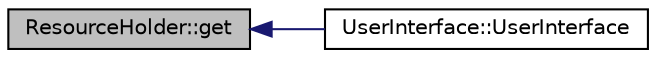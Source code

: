 digraph "ResourceHolder::get"
{
  edge [fontname="Helvetica",fontsize="10",labelfontname="Helvetica",labelfontsize="10"];
  node [fontname="Helvetica",fontsize="10",shape=record];
  rankdir="LR";
  Node1 [label="ResourceHolder::get",height=0.2,width=0.4,color="black", fillcolor="grey75", style="filled", fontcolor="black"];
  Node1 -> Node2 [dir="back",color="midnightblue",fontsize="10",style="solid",fontname="Helvetica"];
  Node2 [label="UserInterface::UserInterface",height=0.2,width=0.4,color="black", fillcolor="white", style="filled",URL="$classUserInterface.html#ae6fb70370701b3bd6120e923df9705b0",tooltip="Constructor. "];
}
